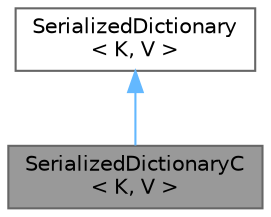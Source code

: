 digraph "SerializedDictionaryC&lt; K, V &gt;"
{
 // LATEX_PDF_SIZE
  bgcolor="transparent";
  edge [fontname=Helvetica,fontsize=10,labelfontname=Helvetica,labelfontsize=10];
  node [fontname=Helvetica,fontsize=10,shape=box,height=0.2,width=0.4];
  Node1 [id="Node000001",label="SerializedDictionaryC\l\< K, V \>",height=0.2,width=0.4,color="gray40", fillcolor="grey60", style="filled", fontcolor="black",tooltip=" "];
  Node2 -> Node1 [id="edge1_Node000001_Node000002",dir="back",color="steelblue1",style="solid",tooltip=" "];
  Node2 [id="Node000002",label="SerializedDictionary\l\< K, V \>",height=0.2,width=0.4,color="gray40", fillcolor="white", style="filled",URL="$class_serialized_dictionary.html",tooltip=" "];
}
